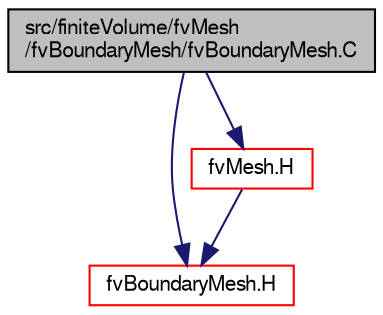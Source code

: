 digraph "src/finiteVolume/fvMesh/fvBoundaryMesh/fvBoundaryMesh.C"
{
  bgcolor="transparent";
  edge [fontname="FreeSans",fontsize="10",labelfontname="FreeSans",labelfontsize="10"];
  node [fontname="FreeSans",fontsize="10",shape=record];
  Node0 [label="src/finiteVolume/fvMesh\l/fvBoundaryMesh/fvBoundaryMesh.C",height=0.2,width=0.4,color="black", fillcolor="grey75", style="filled", fontcolor="black"];
  Node0 -> Node1 [color="midnightblue",fontsize="10",style="solid",fontname="FreeSans"];
  Node1 [label="fvBoundaryMesh.H",height=0.2,width=0.4,color="red",URL="$a03527.html"];
  Node0 -> Node165 [color="midnightblue",fontsize="10",style="solid",fontname="FreeSans"];
  Node165 [label="fvMesh.H",height=0.2,width=0.4,color="red",URL="$a03533.html"];
  Node165 -> Node1 [color="midnightblue",fontsize="10",style="solid",fontname="FreeSans"];
}
